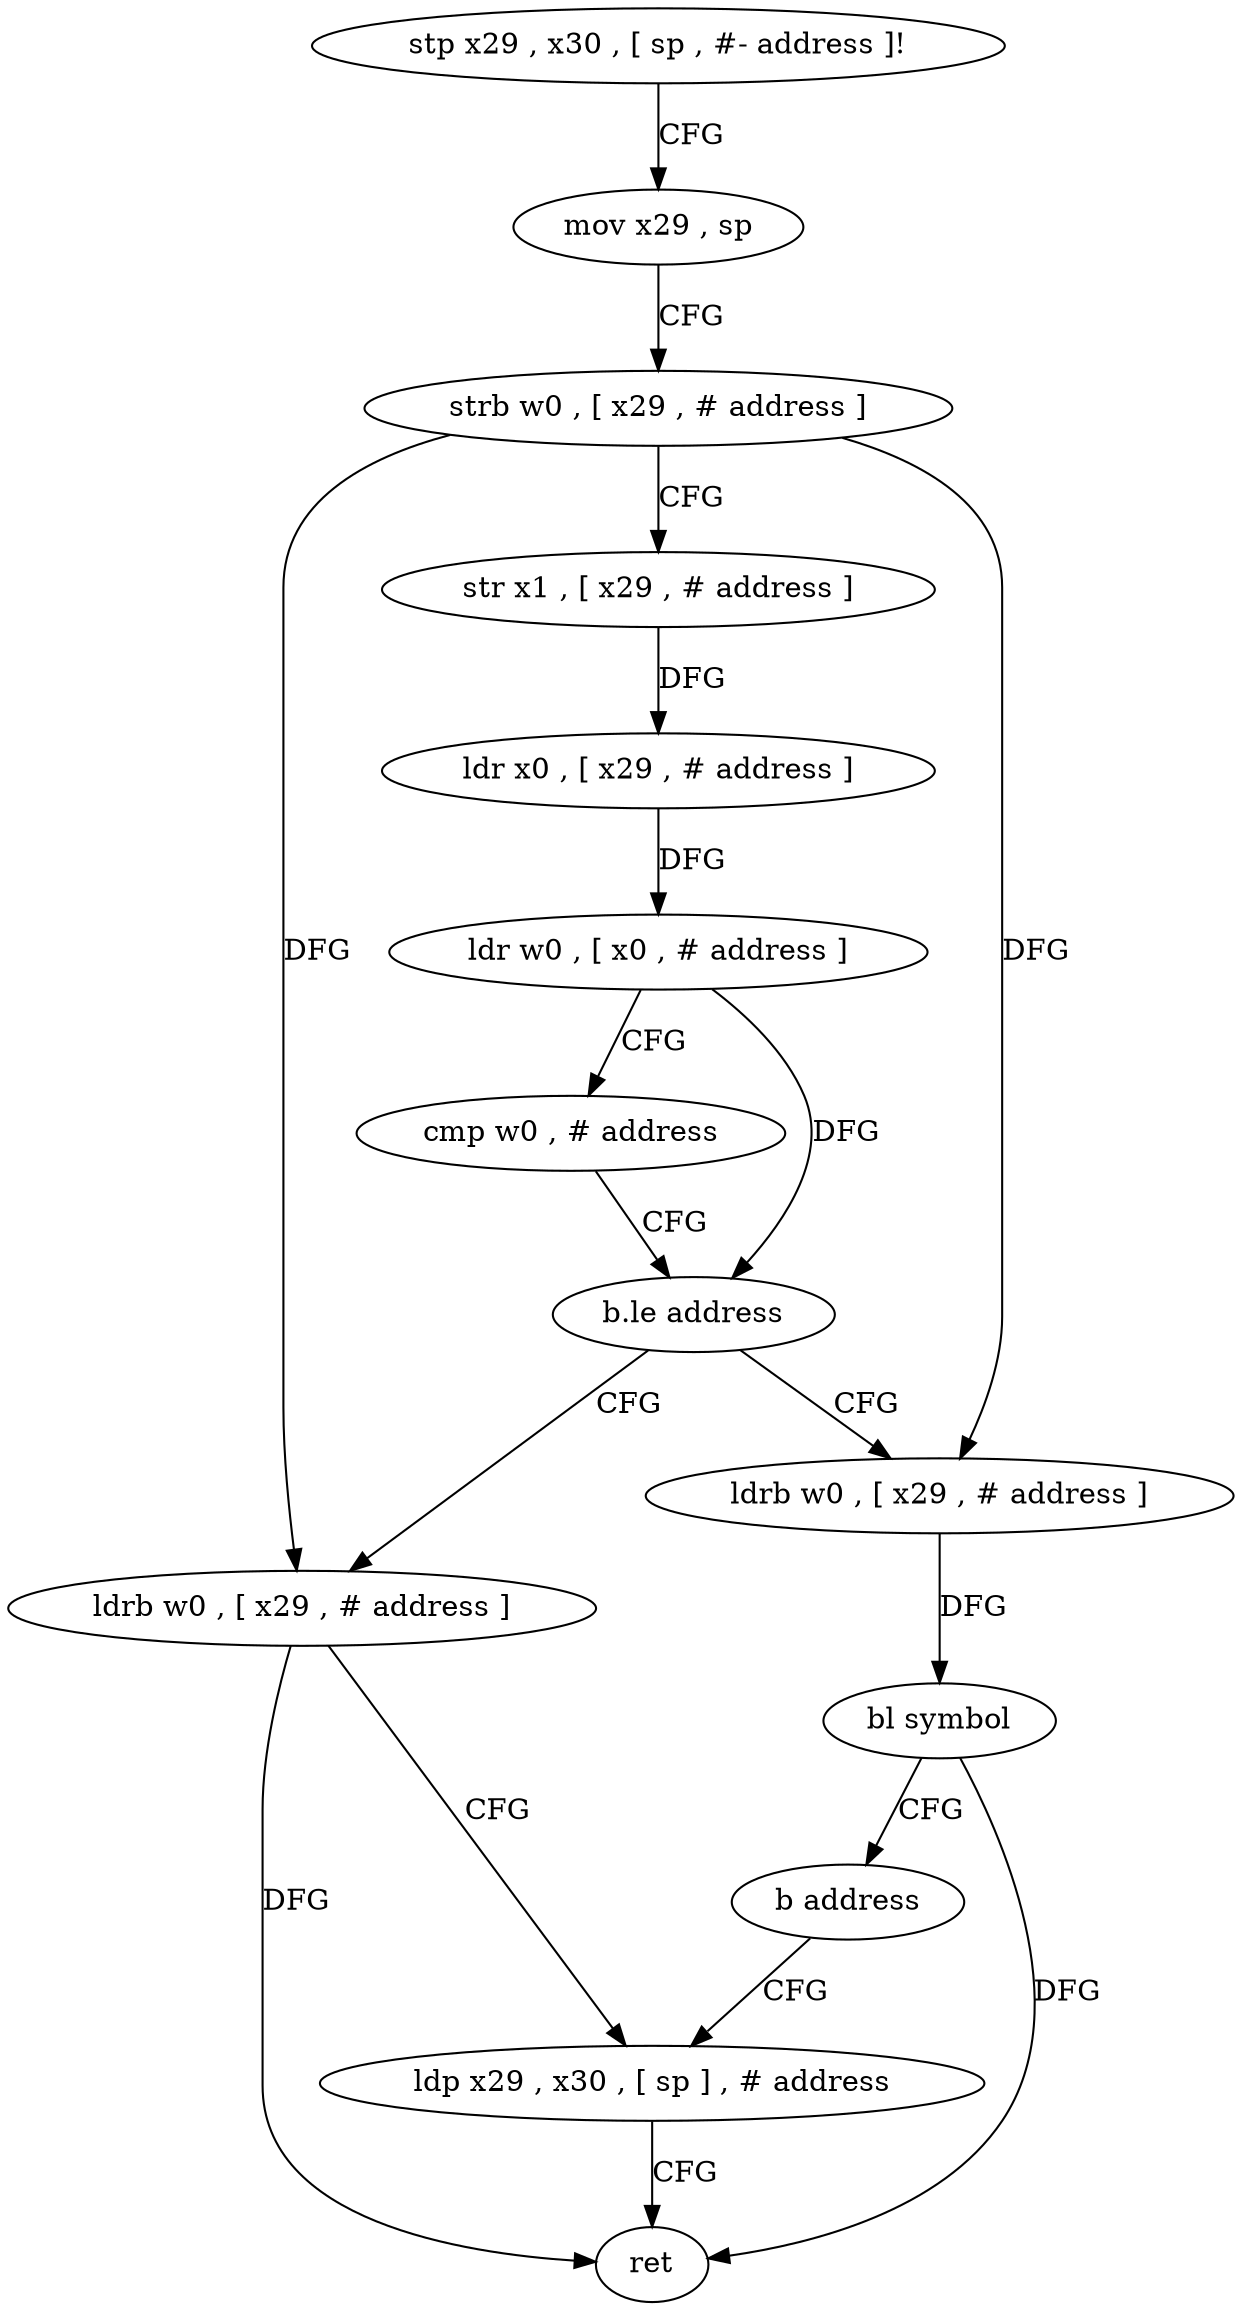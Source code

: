digraph "func" {
"4427656" [label = "stp x29 , x30 , [ sp , #- address ]!" ]
"4427660" [label = "mov x29 , sp" ]
"4427664" [label = "strb w0 , [ x29 , # address ]" ]
"4427668" [label = "str x1 , [ x29 , # address ]" ]
"4427672" [label = "ldr x0 , [ x29 , # address ]" ]
"4427676" [label = "ldr w0 , [ x0 , # address ]" ]
"4427680" [label = "cmp w0 , # address" ]
"4427684" [label = "b.le address" ]
"4427700" [label = "ldrb w0 , [ x29 , # address ]" ]
"4427688" [label = "ldrb w0 , [ x29 , # address ]" ]
"4427704" [label = "ldp x29 , x30 , [ sp ] , # address" ]
"4427692" [label = "bl symbol" ]
"4427696" [label = "b address" ]
"4427708" [label = "ret" ]
"4427656" -> "4427660" [ label = "CFG" ]
"4427660" -> "4427664" [ label = "CFG" ]
"4427664" -> "4427668" [ label = "CFG" ]
"4427664" -> "4427700" [ label = "DFG" ]
"4427664" -> "4427688" [ label = "DFG" ]
"4427668" -> "4427672" [ label = "DFG" ]
"4427672" -> "4427676" [ label = "DFG" ]
"4427676" -> "4427680" [ label = "CFG" ]
"4427676" -> "4427684" [ label = "DFG" ]
"4427680" -> "4427684" [ label = "CFG" ]
"4427684" -> "4427700" [ label = "CFG" ]
"4427684" -> "4427688" [ label = "CFG" ]
"4427700" -> "4427704" [ label = "CFG" ]
"4427700" -> "4427708" [ label = "DFG" ]
"4427688" -> "4427692" [ label = "DFG" ]
"4427704" -> "4427708" [ label = "CFG" ]
"4427692" -> "4427696" [ label = "CFG" ]
"4427692" -> "4427708" [ label = "DFG" ]
"4427696" -> "4427704" [ label = "CFG" ]
}
